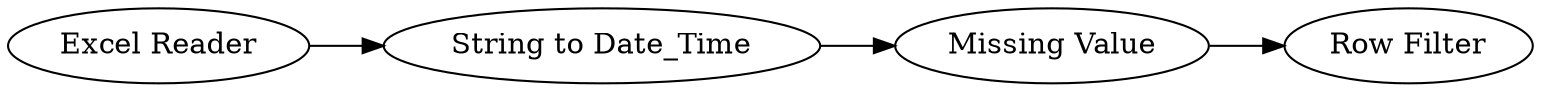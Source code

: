 digraph {
	1 [label="Excel Reader"]
	2 [label="String to Date_Time"]
	3 [label="Missing Value"]
	4 [label="Row Filter"]
	1 -> 2
	2 -> 3
	3 -> 4
	rankdir=LR
}
